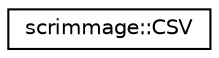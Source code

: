 digraph "Graphical Class Hierarchy"
{
 // LATEX_PDF_SIZE
  edge [fontname="Helvetica",fontsize="10",labelfontname="Helvetica",labelfontsize="10"];
  node [fontname="Helvetica",fontsize="10",shape=record];
  rankdir="LR";
  Node0 [label="scrimmage::CSV",height=0.2,width=0.4,color="black", fillcolor="white", style="filled",URL="$classscrimmage_1_1CSV.html",tooltip=" "];
}
